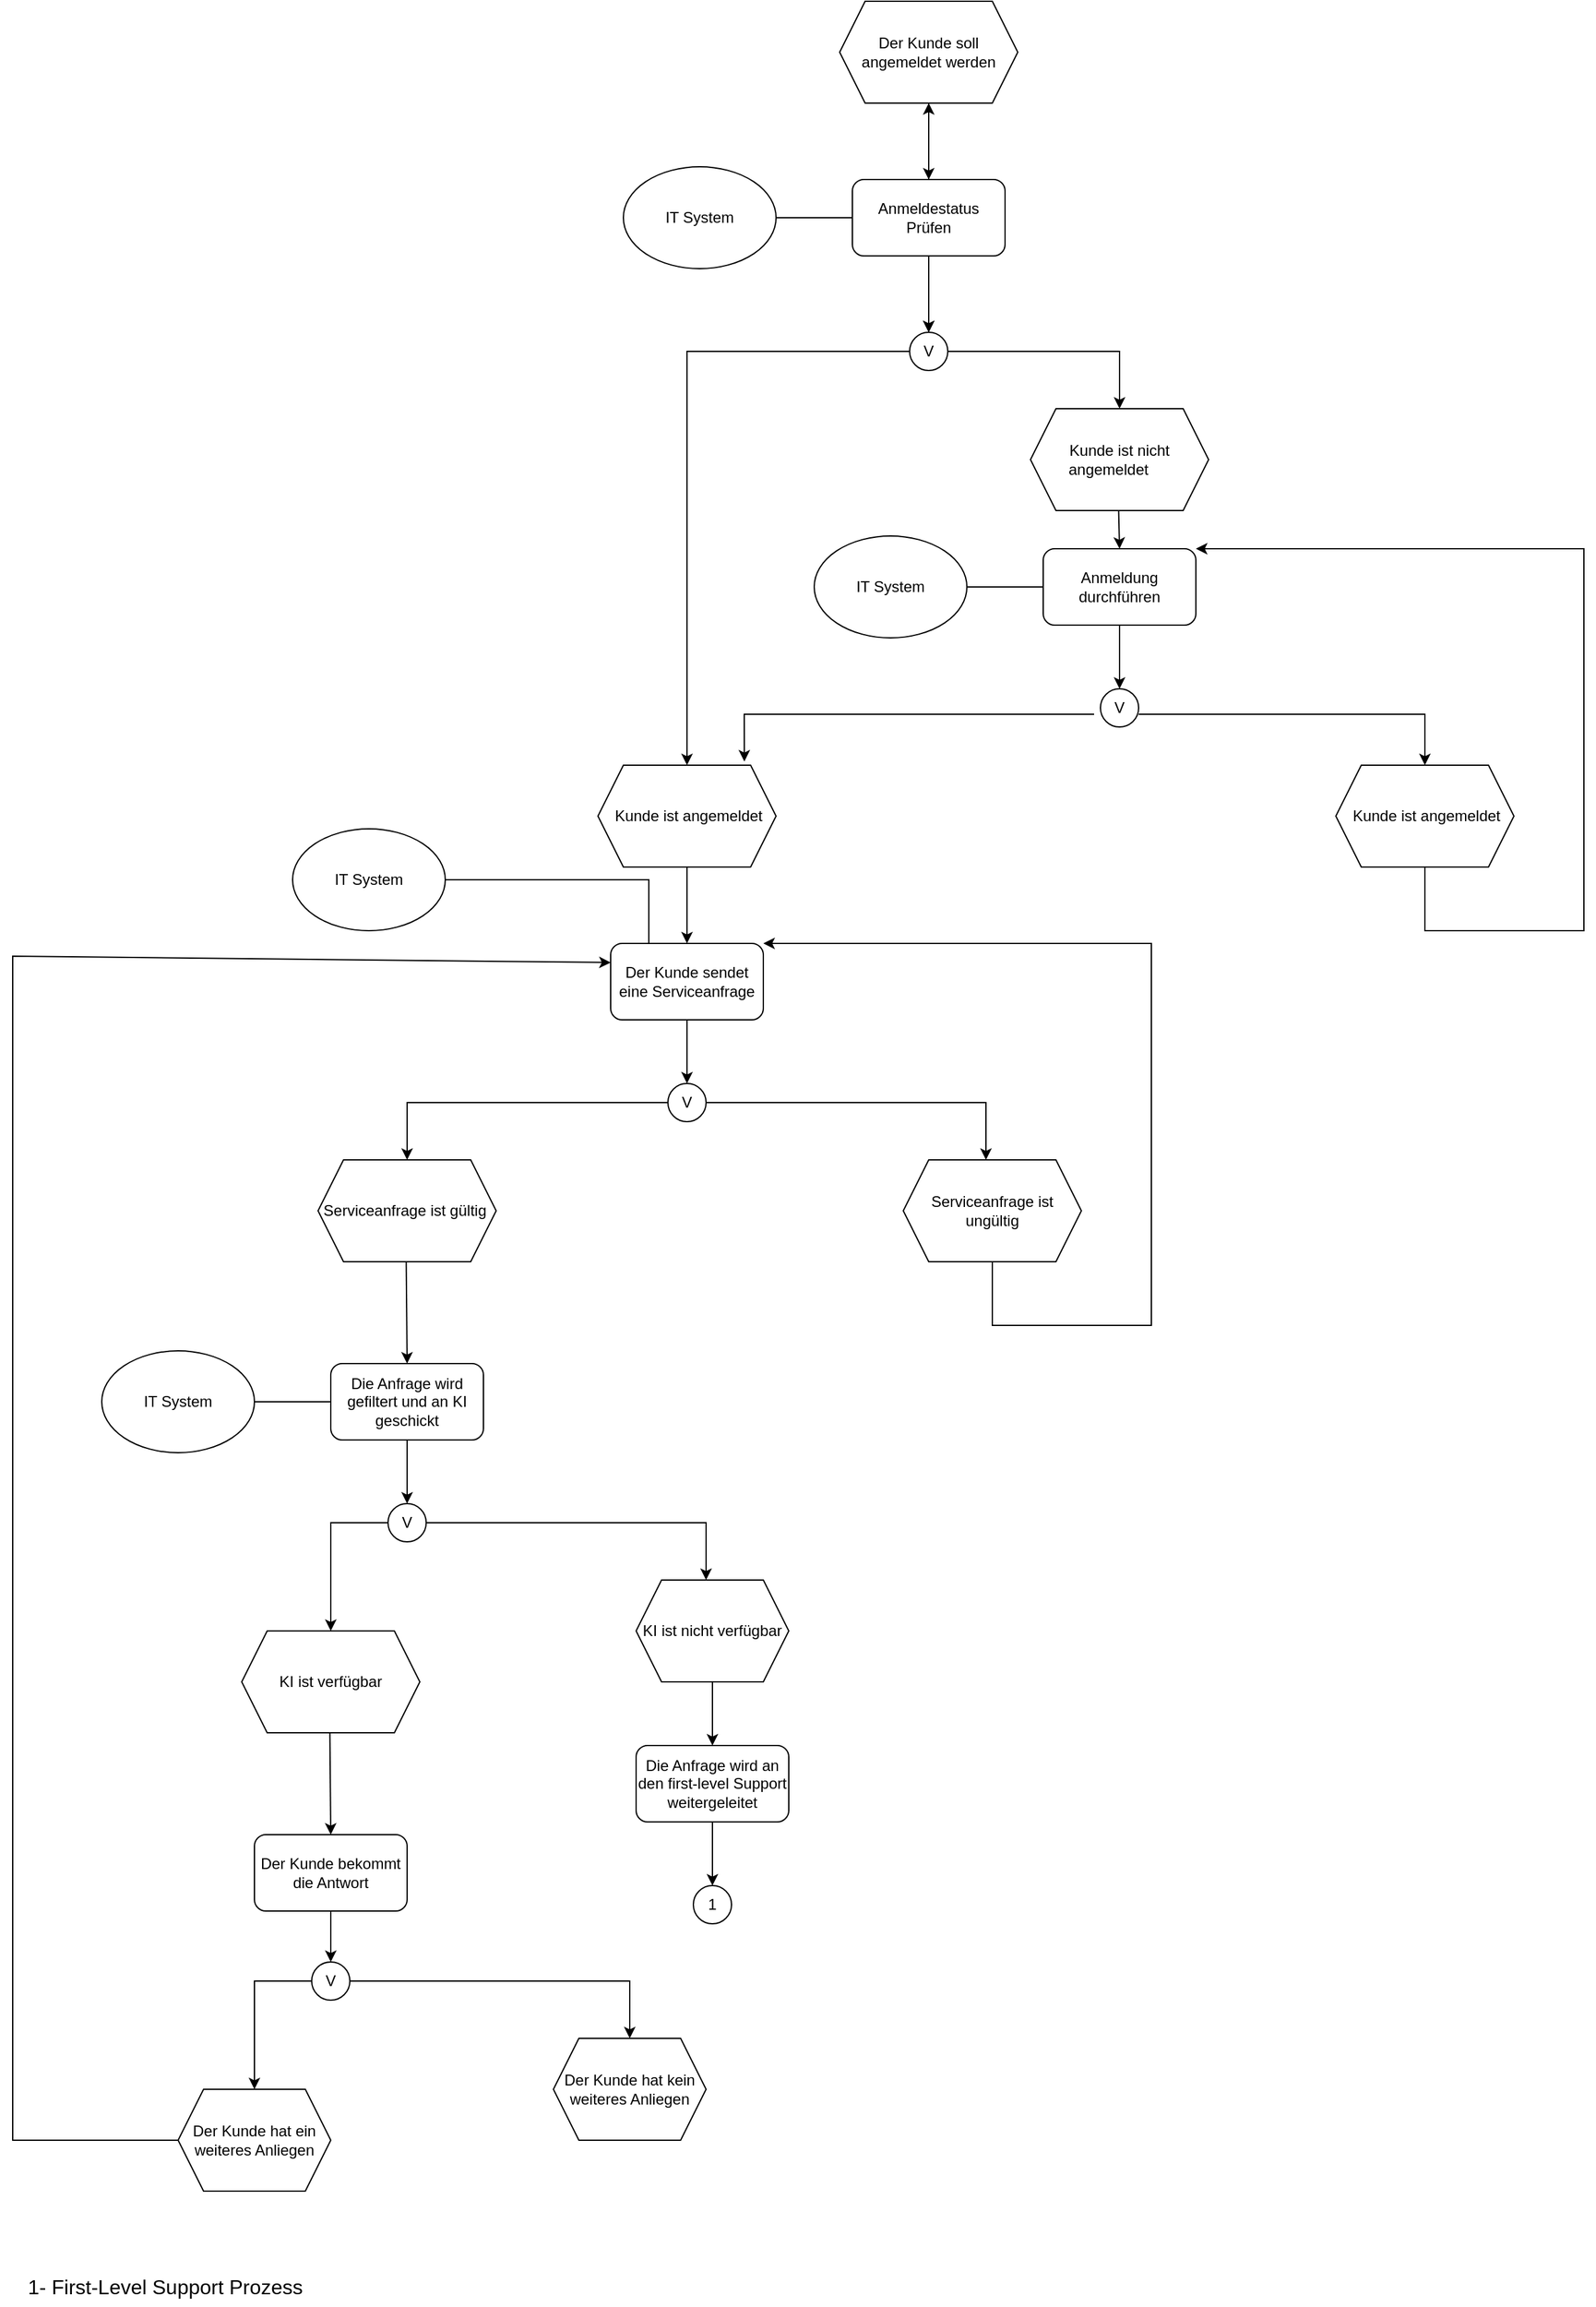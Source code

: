 <mxfile version="24.7.17">
  <diagram name="Page-1" id="8ce9d11a-91a2-4d17-14d8-a56ed91bf033">
    <mxGraphModel dx="2600" dy="796" grid="1" gridSize="10" guides="1" tooltips="1" connect="1" arrows="1" fold="1" page="1" pageScale="1" pageWidth="1100" pageHeight="850" background="none" math="0" shadow="0">
      <root>
        <mxCell id="0" />
        <mxCell id="1" parent="0" />
        <mxCell id="GY3HH0PPxPcZLD8sV_lU-1" value="Der Kunde soll angemeldet werden" style="shape=hexagon;perimeter=hexagonPerimeter2;whiteSpace=wrap;html=1;fixedSize=1;" vertex="1" parent="1">
          <mxGeometry x="480" y="20" width="140" height="80" as="geometry" />
        </mxCell>
        <mxCell id="GY3HH0PPxPcZLD8sV_lU-2" value="" style="endArrow=classic;html=1;rounded=0;exitX=0.5;exitY=1;exitDx=0;exitDy=0;" edge="1" parent="1" source="GY3HH0PPxPcZLD8sV_lU-1">
          <mxGeometry width="50" height="50" relative="1" as="geometry">
            <mxPoint x="410" y="350" as="sourcePoint" />
            <mxPoint x="550" y="160" as="targetPoint" />
          </mxGeometry>
        </mxCell>
        <mxCell id="GY3HH0PPxPcZLD8sV_lU-12" value="" style="edgeStyle=orthogonalEdgeStyle;rounded=0;orthogonalLoop=1;jettySize=auto;html=1;" edge="1" parent="1" source="GY3HH0PPxPcZLD8sV_lU-3" target="GY3HH0PPxPcZLD8sV_lU-4">
          <mxGeometry relative="1" as="geometry" />
        </mxCell>
        <mxCell id="GY3HH0PPxPcZLD8sV_lU-15" value="" style="edgeStyle=orthogonalEdgeStyle;rounded=0;orthogonalLoop=1;jettySize=auto;html=1;" edge="1" parent="1" source="GY3HH0PPxPcZLD8sV_lU-3" target="GY3HH0PPxPcZLD8sV_lU-1">
          <mxGeometry relative="1" as="geometry" />
        </mxCell>
        <mxCell id="GY3HH0PPxPcZLD8sV_lU-3" value="Anmeldestatus Prüfen" style="rounded=1;whiteSpace=wrap;html=1;" vertex="1" parent="1">
          <mxGeometry x="490" y="160" width="120" height="60" as="geometry" />
        </mxCell>
        <mxCell id="GY3HH0PPxPcZLD8sV_lU-4" value="V" style="ellipse;whiteSpace=wrap;html=1;aspect=fixed;" vertex="1" parent="1">
          <mxGeometry x="535" y="280" width="30" height="30" as="geometry" />
        </mxCell>
        <mxCell id="GY3HH0PPxPcZLD8sV_lU-5" value="" style="endArrow=classic;html=1;rounded=0;exitX=0.5;exitY=1;exitDx=0;exitDy=0;" edge="1" parent="1">
          <mxGeometry width="50" height="50" relative="1" as="geometry">
            <mxPoint x="550" y="220" as="sourcePoint" />
            <mxPoint x="550" y="280" as="targetPoint" />
          </mxGeometry>
        </mxCell>
        <mxCell id="GY3HH0PPxPcZLD8sV_lU-7" value="" style="endArrow=classic;html=1;rounded=0;exitX=1;exitY=0.5;exitDx=0;exitDy=0;" edge="1" parent="1" source="GY3HH0PPxPcZLD8sV_lU-4">
          <mxGeometry width="50" height="50" relative="1" as="geometry">
            <mxPoint x="610" y="300" as="sourcePoint" />
            <mxPoint x="700" y="340" as="targetPoint" />
            <Array as="points">
              <mxPoint x="700" y="295" />
            </Array>
          </mxGeometry>
        </mxCell>
        <mxCell id="GY3HH0PPxPcZLD8sV_lU-8" value="" style="endArrow=classic;html=1;rounded=0;exitX=0;exitY=0.5;exitDx=0;exitDy=0;entryX=0.5;entryY=0;entryDx=0;entryDy=0;" edge="1" parent="1" source="GY3HH0PPxPcZLD8sV_lU-4" target="GY3HH0PPxPcZLD8sV_lU-10">
          <mxGeometry width="50" height="50" relative="1" as="geometry">
            <mxPoint x="540" y="300" as="sourcePoint" />
            <mxPoint x="360" y="560" as="targetPoint" />
            <Array as="points">
              <mxPoint x="360" y="295" />
              <mxPoint x="360" y="560" />
            </Array>
          </mxGeometry>
        </mxCell>
        <mxCell id="GY3HH0PPxPcZLD8sV_lU-9" value="Kunde ist nicht angemeldet&lt;span style=&quot;white-space: pre;&quot;&gt;&#x9;&lt;/span&gt;" style="shape=hexagon;perimeter=hexagonPerimeter2;whiteSpace=wrap;html=1;fixedSize=1;" vertex="1" parent="1">
          <mxGeometry x="630" y="340" width="140" height="80" as="geometry" />
        </mxCell>
        <mxCell id="GY3HH0PPxPcZLD8sV_lU-10" value="&lt;div style=&quot;&quot;&gt;&lt;span style=&quot;background-color: initial;&quot;&gt;&amp;nbsp; &amp;nbsp;Kunde ist angemeldet&lt;/span&gt;&lt;span style=&quot;background-color: initial; white-space: pre;&quot;&gt;&#x9;&lt;/span&gt;&lt;/div&gt;" style="shape=hexagon;perimeter=hexagonPerimeter2;whiteSpace=wrap;html=1;fixedSize=1;align=center;" vertex="1" parent="1">
          <mxGeometry x="290" y="620" width="140" height="80" as="geometry" />
        </mxCell>
        <mxCell id="GY3HH0PPxPcZLD8sV_lU-11" value="Anmeldung durchführen" style="rounded=1;whiteSpace=wrap;html=1;" vertex="1" parent="1">
          <mxGeometry x="640" y="450" width="120" height="60" as="geometry" />
        </mxCell>
        <mxCell id="GY3HH0PPxPcZLD8sV_lU-13" value="" style="endArrow=classic;html=1;rounded=0;exitX=0.5;exitY=1;exitDx=0;exitDy=0;entryX=0.5;entryY=0;entryDx=0;entryDy=0;" edge="1" parent="1" target="GY3HH0PPxPcZLD8sV_lU-11">
          <mxGeometry width="50" height="50" relative="1" as="geometry">
            <mxPoint x="699.29" y="420" as="sourcePoint" />
            <mxPoint x="699.29" y="480" as="targetPoint" />
          </mxGeometry>
        </mxCell>
        <mxCell id="GY3HH0PPxPcZLD8sV_lU-14" value="&lt;div style=&quot;&quot;&gt;&lt;span style=&quot;background-color: initial;&quot;&gt;&amp;nbsp; &amp;nbsp;Kunde ist angemeldet&lt;/span&gt;&lt;span style=&quot;background-color: initial; white-space: pre;&quot;&gt;&#x9;&lt;/span&gt;&lt;/div&gt;" style="shape=hexagon;perimeter=hexagonPerimeter2;whiteSpace=wrap;html=1;fixedSize=1;align=center;" vertex="1" parent="1">
          <mxGeometry x="870" y="620" width="140" height="80" as="geometry" />
        </mxCell>
        <mxCell id="GY3HH0PPxPcZLD8sV_lU-17" value="" style="endArrow=classic;html=1;rounded=0;exitX=0.5;exitY=1;exitDx=0;exitDy=0;" edge="1" parent="1" source="GY3HH0PPxPcZLD8sV_lU-18">
          <mxGeometry width="50" height="50" relative="1" as="geometry">
            <mxPoint x="709.29" y="430" as="sourcePoint" />
            <mxPoint x="700" y="560" as="targetPoint" />
          </mxGeometry>
        </mxCell>
        <mxCell id="GY3HH0PPxPcZLD8sV_lU-19" value="" style="endArrow=classic;html=1;rounded=0;exitX=0.5;exitY=1;exitDx=0;exitDy=0;" edge="1" parent="1" source="GY3HH0PPxPcZLD8sV_lU-11" target="GY3HH0PPxPcZLD8sV_lU-18">
          <mxGeometry width="50" height="50" relative="1" as="geometry">
            <mxPoint x="700" y="510" as="sourcePoint" />
            <mxPoint x="700" y="560" as="targetPoint" />
          </mxGeometry>
        </mxCell>
        <mxCell id="GY3HH0PPxPcZLD8sV_lU-18" value="V" style="ellipse;whiteSpace=wrap;html=1;aspect=fixed;" vertex="1" parent="1">
          <mxGeometry x="685" y="560" width="30" height="30" as="geometry" />
        </mxCell>
        <mxCell id="GY3HH0PPxPcZLD8sV_lU-20" value="" style="endArrow=classic;html=1;rounded=0;exitX=1;exitY=0.5;exitDx=0;exitDy=0;entryX=0.5;entryY=0;entryDx=0;entryDy=0;" edge="1" parent="1" target="GY3HH0PPxPcZLD8sV_lU-14">
          <mxGeometry width="50" height="50" relative="1" as="geometry">
            <mxPoint x="715" y="580" as="sourcePoint" />
            <mxPoint x="850" y="625" as="targetPoint" />
            <Array as="points">
              <mxPoint x="940" y="580" />
            </Array>
          </mxGeometry>
        </mxCell>
        <mxCell id="GY3HH0PPxPcZLD8sV_lU-21" value="" style="endArrow=classic;html=1;rounded=0;exitX=0.5;exitY=1;exitDx=0;exitDy=0;entryX=1;entryY=0;entryDx=0;entryDy=0;" edge="1" parent="1" source="GY3HH0PPxPcZLD8sV_lU-14" target="GY3HH0PPxPcZLD8sV_lU-11">
          <mxGeometry width="50" height="50" relative="1" as="geometry">
            <mxPoint x="930" y="730" as="sourcePoint" />
            <mxPoint x="1050" y="300" as="targetPoint" />
            <Array as="points">
              <mxPoint x="940" y="750" />
              <mxPoint x="1065" y="750" />
              <mxPoint x="1065" y="450" />
            </Array>
          </mxGeometry>
        </mxCell>
        <mxCell id="GY3HH0PPxPcZLD8sV_lU-22" value="" style="endArrow=classic;html=1;rounded=0;entryX=0.822;entryY=-0.036;entryDx=0;entryDy=0;entryPerimeter=0;" edge="1" parent="1" target="GY3HH0PPxPcZLD8sV_lU-10">
          <mxGeometry width="50" height="50" relative="1" as="geometry">
            <mxPoint x="680" y="580" as="sourcePoint" />
            <mxPoint x="950" y="630" as="targetPoint" />
            <Array as="points">
              <mxPoint x="405" y="580" />
            </Array>
          </mxGeometry>
        </mxCell>
        <mxCell id="GY3HH0PPxPcZLD8sV_lU-23" value="" style="endArrow=classic;html=1;rounded=0;exitX=0.5;exitY=1;exitDx=0;exitDy=0;" edge="1" parent="1" source="GY3HH0PPxPcZLD8sV_lU-10">
          <mxGeometry width="50" height="50" relative="1" as="geometry">
            <mxPoint x="400" y="730" as="sourcePoint" />
            <mxPoint x="360" y="760" as="targetPoint" />
          </mxGeometry>
        </mxCell>
        <mxCell id="GY3HH0PPxPcZLD8sV_lU-24" value="Der Kunde sendet eine Serviceanfrage" style="rounded=1;whiteSpace=wrap;html=1;" vertex="1" parent="1">
          <mxGeometry x="300" y="760" width="120" height="60" as="geometry" />
        </mxCell>
        <mxCell id="GY3HH0PPxPcZLD8sV_lU-29" value="" style="endArrow=classic;html=1;rounded=0;exitX=0.5;exitY=1;exitDx=0;exitDy=0;" edge="1" parent="1" source="GY3HH0PPxPcZLD8sV_lU-24">
          <mxGeometry width="50" height="50" relative="1" as="geometry">
            <mxPoint x="354" y="820" as="sourcePoint" />
            <mxPoint x="360" y="870" as="targetPoint" />
          </mxGeometry>
        </mxCell>
        <mxCell id="GY3HH0PPxPcZLD8sV_lU-31" value="" style="endArrow=classic;html=1;rounded=0;exitX=0.5;exitY=1;exitDx=0;exitDy=0;" edge="1" parent="1" source="GY3HH0PPxPcZLD8sV_lU-32">
          <mxGeometry width="50" height="50" relative="1" as="geometry">
            <mxPoint x="364.29" y="740" as="sourcePoint" />
            <mxPoint x="355" y="870" as="targetPoint" />
          </mxGeometry>
        </mxCell>
        <mxCell id="GY3HH0PPxPcZLD8sV_lU-33" value="" style="endArrow=classic;html=1;rounded=0;exitX=1;exitY=0.5;exitDx=0;exitDy=0;entryX=0.5;entryY=0;entryDx=0;entryDy=0;" edge="1" parent="1" source="GY3HH0PPxPcZLD8sV_lU-32">
          <mxGeometry width="50" height="50" relative="1" as="geometry">
            <mxPoint x="370" y="890" as="sourcePoint" />
            <mxPoint x="595" y="930" as="targetPoint" />
            <Array as="points">
              <mxPoint x="595" y="885" />
            </Array>
          </mxGeometry>
        </mxCell>
        <mxCell id="GY3HH0PPxPcZLD8sV_lU-34" value="" style="endArrow=classic;html=1;rounded=0;exitX=0;exitY=0.5;exitDx=0;exitDy=0;" edge="1" parent="1" source="GY3HH0PPxPcZLD8sV_lU-32">
          <mxGeometry width="50" height="50" relative="1" as="geometry">
            <mxPoint x="335" y="890" as="sourcePoint" />
            <mxPoint x="140" y="930" as="targetPoint" />
            <Array as="points">
              <mxPoint x="140" y="885" />
            </Array>
          </mxGeometry>
        </mxCell>
        <mxCell id="GY3HH0PPxPcZLD8sV_lU-35" value="" style="endArrow=classic;html=1;rounded=0;exitX=1;exitY=0.5;exitDx=0;exitDy=0;entryX=0.5;entryY=0;entryDx=0;entryDy=0;" edge="1" parent="1" target="GY3HH0PPxPcZLD8sV_lU-32">
          <mxGeometry width="50" height="50" relative="1" as="geometry">
            <mxPoint x="370" y="890" as="sourcePoint" />
            <mxPoint x="595" y="930" as="targetPoint" />
            <Array as="points" />
          </mxGeometry>
        </mxCell>
        <mxCell id="GY3HH0PPxPcZLD8sV_lU-32" value="V" style="ellipse;whiteSpace=wrap;html=1;aspect=fixed;" vertex="1" parent="1">
          <mxGeometry x="345" y="870" width="30" height="30" as="geometry" />
        </mxCell>
        <mxCell id="GY3HH0PPxPcZLD8sV_lU-36" value="Serviceanfrage ist gültig&amp;nbsp;" style="shape=hexagon;perimeter=hexagonPerimeter2;whiteSpace=wrap;html=1;fixedSize=1;" vertex="1" parent="1">
          <mxGeometry x="70" y="930" width="140" height="80" as="geometry" />
        </mxCell>
        <mxCell id="GY3HH0PPxPcZLD8sV_lU-37" value="Serviceanfrage ist ungültig" style="shape=hexagon;perimeter=hexagonPerimeter2;whiteSpace=wrap;html=1;fixedSize=1;" vertex="1" parent="1">
          <mxGeometry x="530" y="930" width="140" height="80" as="geometry" />
        </mxCell>
        <mxCell id="GY3HH0PPxPcZLD8sV_lU-38" value="" style="endArrow=classic;html=1;rounded=0;exitX=0.5;exitY=1;exitDx=0;exitDy=0;entryX=1;entryY=0;entryDx=0;entryDy=0;" edge="1" parent="1">
          <mxGeometry width="50" height="50" relative="1" as="geometry">
            <mxPoint x="600" y="1010" as="sourcePoint" />
            <mxPoint x="420" y="760" as="targetPoint" />
            <Array as="points">
              <mxPoint x="600" y="1060" />
              <mxPoint x="725" y="1060" />
              <mxPoint x="725" y="760" />
            </Array>
          </mxGeometry>
        </mxCell>
        <mxCell id="GY3HH0PPxPcZLD8sV_lU-39" value="" style="endArrow=classic;html=1;rounded=0;exitX=0.5;exitY=1;exitDx=0;exitDy=0;entryX=0.5;entryY=0;entryDx=0;entryDy=0;" edge="1" parent="1" target="GY3HH0PPxPcZLD8sV_lU-40">
          <mxGeometry width="50" height="50" relative="1" as="geometry">
            <mxPoint x="139.29" y="1010" as="sourcePoint" />
            <mxPoint x="139.29" y="1070" as="targetPoint" />
          </mxGeometry>
        </mxCell>
        <mxCell id="GY3HH0PPxPcZLD8sV_lU-40" value="Die Anfrage wird gefiltert und an KI geschickt" style="rounded=1;whiteSpace=wrap;html=1;" vertex="1" parent="1">
          <mxGeometry x="80" y="1090" width="120" height="60" as="geometry" />
        </mxCell>
        <mxCell id="GY3HH0PPxPcZLD8sV_lU-42" value="" style="endArrow=classic;html=1;rounded=0;exitX=0.5;exitY=1;exitDx=0;exitDy=0;" edge="1" parent="1">
          <mxGeometry width="50" height="50" relative="1" as="geometry">
            <mxPoint x="140" y="1150" as="sourcePoint" />
            <mxPoint x="140" y="1200" as="targetPoint" />
          </mxGeometry>
        </mxCell>
        <mxCell id="GY3HH0PPxPcZLD8sV_lU-43" value="" style="endArrow=classic;html=1;rounded=0;exitX=0.5;exitY=1;exitDx=0;exitDy=0;" edge="1" parent="1" source="GY3HH0PPxPcZLD8sV_lU-47">
          <mxGeometry width="50" height="50" relative="1" as="geometry">
            <mxPoint x="144.29" y="1070" as="sourcePoint" />
            <mxPoint x="135" y="1200" as="targetPoint" />
          </mxGeometry>
        </mxCell>
        <mxCell id="GY3HH0PPxPcZLD8sV_lU-44" value="" style="endArrow=classic;html=1;rounded=0;exitX=1;exitY=0.5;exitDx=0;exitDy=0;entryX=0.5;entryY=0;entryDx=0;entryDy=0;" edge="1" parent="1" source="GY3HH0PPxPcZLD8sV_lU-47">
          <mxGeometry width="50" height="50" relative="1" as="geometry">
            <mxPoint x="150" y="1220" as="sourcePoint" />
            <mxPoint x="375" y="1260" as="targetPoint" />
            <Array as="points">
              <mxPoint x="375" y="1215" />
            </Array>
          </mxGeometry>
        </mxCell>
        <mxCell id="GY3HH0PPxPcZLD8sV_lU-45" value="" style="endArrow=classic;html=1;rounded=0;exitX=0;exitY=0.5;exitDx=0;exitDy=0;" edge="1" parent="1" source="GY3HH0PPxPcZLD8sV_lU-47">
          <mxGeometry width="50" height="50" relative="1" as="geometry">
            <mxPoint x="115" y="1220" as="sourcePoint" />
            <mxPoint x="80" y="1300" as="targetPoint" />
            <Array as="points">
              <mxPoint x="80" y="1215" />
            </Array>
          </mxGeometry>
        </mxCell>
        <mxCell id="GY3HH0PPxPcZLD8sV_lU-46" value="" style="endArrow=classic;html=1;rounded=0;exitX=1;exitY=0.5;exitDx=0;exitDy=0;entryX=0.5;entryY=0;entryDx=0;entryDy=0;" edge="1" parent="1" target="GY3HH0PPxPcZLD8sV_lU-47">
          <mxGeometry width="50" height="50" relative="1" as="geometry">
            <mxPoint x="150" y="1220" as="sourcePoint" />
            <mxPoint x="375" y="1260" as="targetPoint" />
            <Array as="points" />
          </mxGeometry>
        </mxCell>
        <mxCell id="GY3HH0PPxPcZLD8sV_lU-47" value="V" style="ellipse;whiteSpace=wrap;html=1;aspect=fixed;" vertex="1" parent="1">
          <mxGeometry x="125" y="1200" width="30" height="30" as="geometry" />
        </mxCell>
        <mxCell id="GY3HH0PPxPcZLD8sV_lU-49" value="KI ist nicht verfügbar" style="shape=hexagon;perimeter=hexagonPerimeter2;whiteSpace=wrap;html=1;fixedSize=1;" vertex="1" parent="1">
          <mxGeometry x="320" y="1260" width="120" height="80" as="geometry" />
        </mxCell>
        <mxCell id="GY3HH0PPxPcZLD8sV_lU-50" value="KI ist verfügbar" style="shape=hexagon;perimeter=hexagonPerimeter2;whiteSpace=wrap;html=1;fixedSize=1;" vertex="1" parent="1">
          <mxGeometry x="10" y="1300" width="140" height="80" as="geometry" />
        </mxCell>
        <mxCell id="GY3HH0PPxPcZLD8sV_lU-51" value="" style="endArrow=classic;html=1;rounded=0;exitX=0.5;exitY=1;exitDx=0;exitDy=0;entryX=0.5;entryY=0;entryDx=0;entryDy=0;" edge="1" parent="1" target="GY3HH0PPxPcZLD8sV_lU-52">
          <mxGeometry width="50" height="50" relative="1" as="geometry">
            <mxPoint x="79.29" y="1380" as="sourcePoint" />
            <mxPoint x="79.29" y="1440" as="targetPoint" />
          </mxGeometry>
        </mxCell>
        <mxCell id="GY3HH0PPxPcZLD8sV_lU-52" value="Der Kunde bekommt die Antwort" style="rounded=1;whiteSpace=wrap;html=1;" vertex="1" parent="1">
          <mxGeometry x="20" y="1460" width="120" height="60" as="geometry" />
        </mxCell>
        <mxCell id="GY3HH0PPxPcZLD8sV_lU-53" value="" style="endArrow=classic;html=1;rounded=0;exitX=0.5;exitY=1;exitDx=0;exitDy=0;" edge="1" parent="1">
          <mxGeometry width="50" height="50" relative="1" as="geometry">
            <mxPoint x="380" y="1340" as="sourcePoint" />
            <mxPoint x="380" y="1390" as="targetPoint" />
          </mxGeometry>
        </mxCell>
        <mxCell id="GY3HH0PPxPcZLD8sV_lU-59" value="Die Anfrage wird an den first-level Support weitergeleitet" style="rounded=1;whiteSpace=wrap;html=1;" vertex="1" parent="1">
          <mxGeometry x="320" y="1390" width="120" height="60" as="geometry" />
        </mxCell>
        <mxCell id="GY3HH0PPxPcZLD8sV_lU-61" value="" style="endArrow=classic;html=1;rounded=0;exitX=0.5;exitY=1;exitDx=0;exitDy=0;" edge="1" parent="1" source="GY3HH0PPxPcZLD8sV_lU-65">
          <mxGeometry width="50" height="50" relative="1" as="geometry">
            <mxPoint x="84.29" y="1430" as="sourcePoint" />
            <mxPoint x="75" y="1560" as="targetPoint" />
          </mxGeometry>
        </mxCell>
        <mxCell id="GY3HH0PPxPcZLD8sV_lU-62" value="" style="endArrow=classic;html=1;rounded=0;exitX=1;exitY=0.5;exitDx=0;exitDy=0;entryX=0.5;entryY=0;entryDx=0;entryDy=0;" edge="1" parent="1" source="GY3HH0PPxPcZLD8sV_lU-65">
          <mxGeometry width="50" height="50" relative="1" as="geometry">
            <mxPoint x="90" y="1580" as="sourcePoint" />
            <mxPoint x="315" y="1620" as="targetPoint" />
            <Array as="points">
              <mxPoint x="315" y="1575" />
            </Array>
          </mxGeometry>
        </mxCell>
        <mxCell id="GY3HH0PPxPcZLD8sV_lU-63" value="" style="endArrow=classic;html=1;rounded=0;exitX=0;exitY=0.5;exitDx=0;exitDy=0;" edge="1" parent="1" source="GY3HH0PPxPcZLD8sV_lU-65">
          <mxGeometry width="50" height="50" relative="1" as="geometry">
            <mxPoint x="55" y="1580" as="sourcePoint" />
            <mxPoint x="20" y="1660" as="targetPoint" />
            <Array as="points">
              <mxPoint x="20" y="1575" />
            </Array>
          </mxGeometry>
        </mxCell>
        <mxCell id="GY3HH0PPxPcZLD8sV_lU-64" value="" style="endArrow=classic;html=1;rounded=0;exitX=1;exitY=0.5;exitDx=0;exitDy=0;entryX=0.5;entryY=0;entryDx=0;entryDy=0;" edge="1" parent="1" target="GY3HH0PPxPcZLD8sV_lU-65">
          <mxGeometry width="50" height="50" relative="1" as="geometry">
            <mxPoint x="90" y="1580" as="sourcePoint" />
            <mxPoint x="315" y="1620" as="targetPoint" />
            <Array as="points" />
          </mxGeometry>
        </mxCell>
        <mxCell id="GY3HH0PPxPcZLD8sV_lU-65" value="V" style="ellipse;whiteSpace=wrap;html=1;aspect=fixed;" vertex="1" parent="1">
          <mxGeometry x="65" y="1560" width="30" height="30" as="geometry" />
        </mxCell>
        <mxCell id="GY3HH0PPxPcZLD8sV_lU-66" value="" style="endArrow=classic;html=1;rounded=0;exitX=0.5;exitY=1;exitDx=0;exitDy=0;entryX=0.5;entryY=0;entryDx=0;entryDy=0;" edge="1" parent="1" target="GY3HH0PPxPcZLD8sV_lU-65">
          <mxGeometry width="50" height="50" relative="1" as="geometry">
            <mxPoint x="80" y="1520" as="sourcePoint" />
            <mxPoint x="80" y="1570" as="targetPoint" />
          </mxGeometry>
        </mxCell>
        <mxCell id="GY3HH0PPxPcZLD8sV_lU-67" value="Der Kunde hat ein weiteres Anliegen&lt;span style=&quot;text-wrap-mode: nowrap; color: rgba(0, 0, 0, 0); font-family: monospace; font-size: 0px; text-align: start;&quot;&gt;%3CmxGraphModel%3E%3Croot%3E%3CmxCell%20id%3D%220%22%2F%3E%3CmxCell%20id%3D%221%22%20parent%3D%220%22%2F%3E%3CmxCell%20id%3D%222%22%20value%3D%22KI%20ist%20nicht%20verf%C3%BCgbar%22%20style%3D%22shape%3Dhexagon%3Bperimeter%3DhexagonPerimeter2%3BwhiteSpace%3Dwrap%3Bhtml%3D1%3BfixedSize%3D1%3B%22%20vertex%3D%221%22%20parent%3D%221%22%3E%3CmxGeometry%20x%3D%22320%22%20y%3D%221260%22%20width%3D%22120%22%20height%3D%2280%22%20as%3D%22geometry%22%2F%3E%3C%2FmxCell%3E%3C%2Froot%3E%3C%2FmxGraphModel%3E&lt;/span&gt;" style="shape=hexagon;perimeter=hexagonPerimeter2;whiteSpace=wrap;html=1;fixedSize=1;" vertex="1" parent="1">
          <mxGeometry x="-40" y="1660" width="120" height="80" as="geometry" />
        </mxCell>
        <mxCell id="GY3HH0PPxPcZLD8sV_lU-68" value="Der Kunde hat kein weiteres Anliegen&lt;span style=&quot;color: rgba(0, 0, 0, 0); font-family: monospace; font-size: 0px; text-align: start; text-wrap-mode: nowrap;&quot;&gt;%3CmxGraphModel%3E%3Croot%3E%3CmxCell%20id%3D%220%22%2F%3E%3CmxCell%20id%3D%221%22%20parent%3D%220%22%2F%3E%3CmxCell%20id%3D%222%22%20value%3D%22KI%20ist%20nicht%20verf%C3%BCgbar%22%20style%3D%22shape%3Dhexagon%3Bperimeter%3DhexagonPerimeter2%3BwhiteSpace%3Dwrap%3Bhtml%3D1%3BfixedSize%3D1%3B%22%20vertex%3D%221%22%20parent%3D%221%22%3E%3CmxGeometry%20x%3D%22320%22%20y%3D%221260%22%20width%3D%22120%22%20height%3D%2280%22%20as%3D%22geometry%22%2F%3E%3C%2FmxCell%3E%3C%2Froot%3E%3C%2FmxGraphModel%3E&lt;/span&gt;" style="shape=hexagon;perimeter=hexagonPerimeter2;whiteSpace=wrap;html=1;fixedSize=1;" vertex="1" parent="1">
          <mxGeometry x="255" y="1620" width="120" height="80" as="geometry" />
        </mxCell>
        <mxCell id="GY3HH0PPxPcZLD8sV_lU-69" value="" style="endArrow=classic;html=1;rounded=0;exitX=0;exitY=0.5;exitDx=0;exitDy=0;entryX=0;entryY=0.25;entryDx=0;entryDy=0;" edge="1" parent="1" source="GY3HH0PPxPcZLD8sV_lU-67" target="GY3HH0PPxPcZLD8sV_lU-24">
          <mxGeometry width="50" height="50" relative="1" as="geometry">
            <mxPoint x="-120" y="1690" as="sourcePoint" />
            <mxPoint x="-170" y="940" as="targetPoint" />
            <Array as="points">
              <mxPoint x="-170" y="1700" />
              <mxPoint x="-170" y="770" />
            </Array>
          </mxGeometry>
        </mxCell>
        <mxCell id="GY3HH0PPxPcZLD8sV_lU-70" value="IT System" style="ellipse;whiteSpace=wrap;html=1;" vertex="1" parent="1">
          <mxGeometry x="310" y="150" width="120" height="80" as="geometry" />
        </mxCell>
        <mxCell id="GY3HH0PPxPcZLD8sV_lU-71" value="" style="endArrow=none;html=1;rounded=0;entryX=0;entryY=0.5;entryDx=0;entryDy=0;exitX=1;exitY=0.5;exitDx=0;exitDy=0;" edge="1" parent="1" source="GY3HH0PPxPcZLD8sV_lU-70" target="GY3HH0PPxPcZLD8sV_lU-3">
          <mxGeometry width="50" height="50" relative="1" as="geometry">
            <mxPoint x="380" y="215" as="sourcePoint" />
            <mxPoint x="430" y="165" as="targetPoint" />
          </mxGeometry>
        </mxCell>
        <mxCell id="GY3HH0PPxPcZLD8sV_lU-72" value="IT System" style="ellipse;whiteSpace=wrap;html=1;" vertex="1" parent="1">
          <mxGeometry x="460" y="440" width="120" height="80" as="geometry" />
        </mxCell>
        <mxCell id="GY3HH0PPxPcZLD8sV_lU-73" value="" style="endArrow=none;html=1;rounded=0;entryX=0;entryY=0.5;entryDx=0;entryDy=0;exitX=1;exitY=0.5;exitDx=0;exitDy=0;" edge="1" parent="1" source="GY3HH0PPxPcZLD8sV_lU-72">
          <mxGeometry width="50" height="50" relative="1" as="geometry">
            <mxPoint x="530" y="505" as="sourcePoint" />
            <mxPoint x="640" y="480" as="targetPoint" />
          </mxGeometry>
        </mxCell>
        <mxCell id="GY3HH0PPxPcZLD8sV_lU-74" value="IT System" style="ellipse;whiteSpace=wrap;html=1;" vertex="1" parent="1">
          <mxGeometry x="50" y="670" width="120" height="80" as="geometry" />
        </mxCell>
        <mxCell id="GY3HH0PPxPcZLD8sV_lU-75" value="" style="endArrow=none;html=1;rounded=0;entryX=0.25;entryY=0;entryDx=0;entryDy=0;exitX=1;exitY=0.5;exitDx=0;exitDy=0;" edge="1" parent="1" source="GY3HH0PPxPcZLD8sV_lU-74" target="GY3HH0PPxPcZLD8sV_lU-24">
          <mxGeometry width="50" height="50" relative="1" as="geometry">
            <mxPoint x="120" y="735" as="sourcePoint" />
            <mxPoint x="230" y="710" as="targetPoint" />
            <Array as="points">
              <mxPoint x="330" y="710" />
            </Array>
          </mxGeometry>
        </mxCell>
        <mxCell id="GY3HH0PPxPcZLD8sV_lU-77" value="IT System" style="ellipse;whiteSpace=wrap;html=1;" vertex="1" parent="1">
          <mxGeometry x="-100" y="1080" width="120" height="80" as="geometry" />
        </mxCell>
        <mxCell id="GY3HH0PPxPcZLD8sV_lU-78" value="" style="endArrow=none;html=1;rounded=0;entryX=0;entryY=0.5;entryDx=0;entryDy=0;exitX=1;exitY=0.5;exitDx=0;exitDy=0;" edge="1" parent="1" source="GY3HH0PPxPcZLD8sV_lU-77">
          <mxGeometry width="50" height="50" relative="1" as="geometry">
            <mxPoint x="-30" y="1145" as="sourcePoint" />
            <mxPoint x="80" y="1120" as="targetPoint" />
          </mxGeometry>
        </mxCell>
        <mxCell id="GY3HH0PPxPcZLD8sV_lU-81" value="" style="endArrow=classic;html=1;rounded=0;exitX=0.5;exitY=1;exitDx=0;exitDy=0;" edge="1" parent="1" source="GY3HH0PPxPcZLD8sV_lU-59">
          <mxGeometry width="50" height="50" relative="1" as="geometry">
            <mxPoint x="380" y="1450" as="sourcePoint" />
            <mxPoint x="380" y="1500" as="targetPoint" />
          </mxGeometry>
        </mxCell>
        <mxCell id="GY3HH0PPxPcZLD8sV_lU-82" value="1" style="ellipse;whiteSpace=wrap;html=1;aspect=fixed;" vertex="1" parent="1">
          <mxGeometry x="365" y="1500" width="30" height="30" as="geometry" />
        </mxCell>
        <mxCell id="GY3HH0PPxPcZLD8sV_lU-85" value="&lt;font style=&quot;font-size: 16px;&quot;&gt;1- First-Level Support Prozess&lt;/font&gt;" style="text;html=1;align=center;verticalAlign=middle;whiteSpace=wrap;rounded=0;" vertex="1" parent="1">
          <mxGeometry x="-180" y="1800" width="260" height="30" as="geometry" />
        </mxCell>
      </root>
    </mxGraphModel>
  </diagram>
</mxfile>
